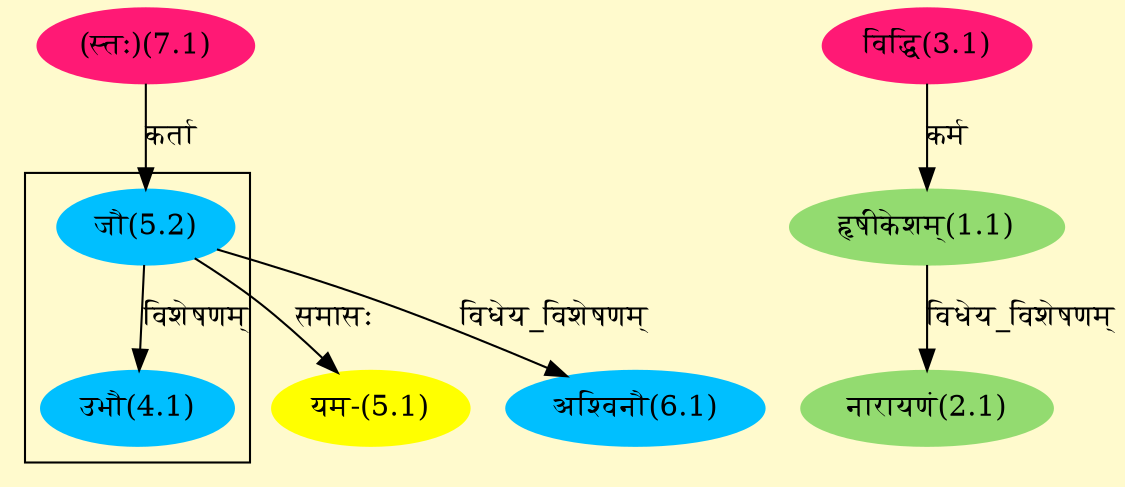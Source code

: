 digraph G{
rankdir=BT;
 compound=true;
 bgcolor="lemonchiffon1";

subgraph cluster_1{
Node4_1 [style=filled, color="#00BFFF" label = "उभौ(4.1)"]
Node5_2 [style=filled, color="#00BFFF" label = "जौ(5.2)"]

}
Node1_1 [style=filled, color="#93DB70" label = "हृषीकेशम्(1.1)"]
Node3_1 [style=filled, color="#FF1975" label = "विद्धि(3.1)"]
Node2_1 [style=filled, color="#93DB70" label = "नारायणं(2.1)"]
Node5_1 [style=filled, color="#FFFF00" label = "यम-(5.1)"]
Node5_2 [style=filled, color="#00BFFF" label = "जौ(5.2)"]
Node7_1 [style=filled, color="#FF1975" label = "(स्तः)(7.1)"]
Node6_1 [style=filled, color="#00BFFF" label = "अश्विनौ(6.1)"]
/* Start of Relations section */

Node1_1 -> Node3_1 [  label="कर्म"  dir="back" ]
Node2_1 -> Node1_1 [  label="विधेय_विशेषणम्"  dir="back" ]
Node4_1 -> Node5_2 [  label="विशेषणम्"  dir="back" ]
Node5_1 -> Node5_2 [  label="समासः"  dir="back" ]
Node5_2 -> Node7_1 [  label="कर्ता"  dir="back" ]
Node6_1 -> Node5_2 [  label="विधेय_विशेषणम्"  dir="back" ]
}
